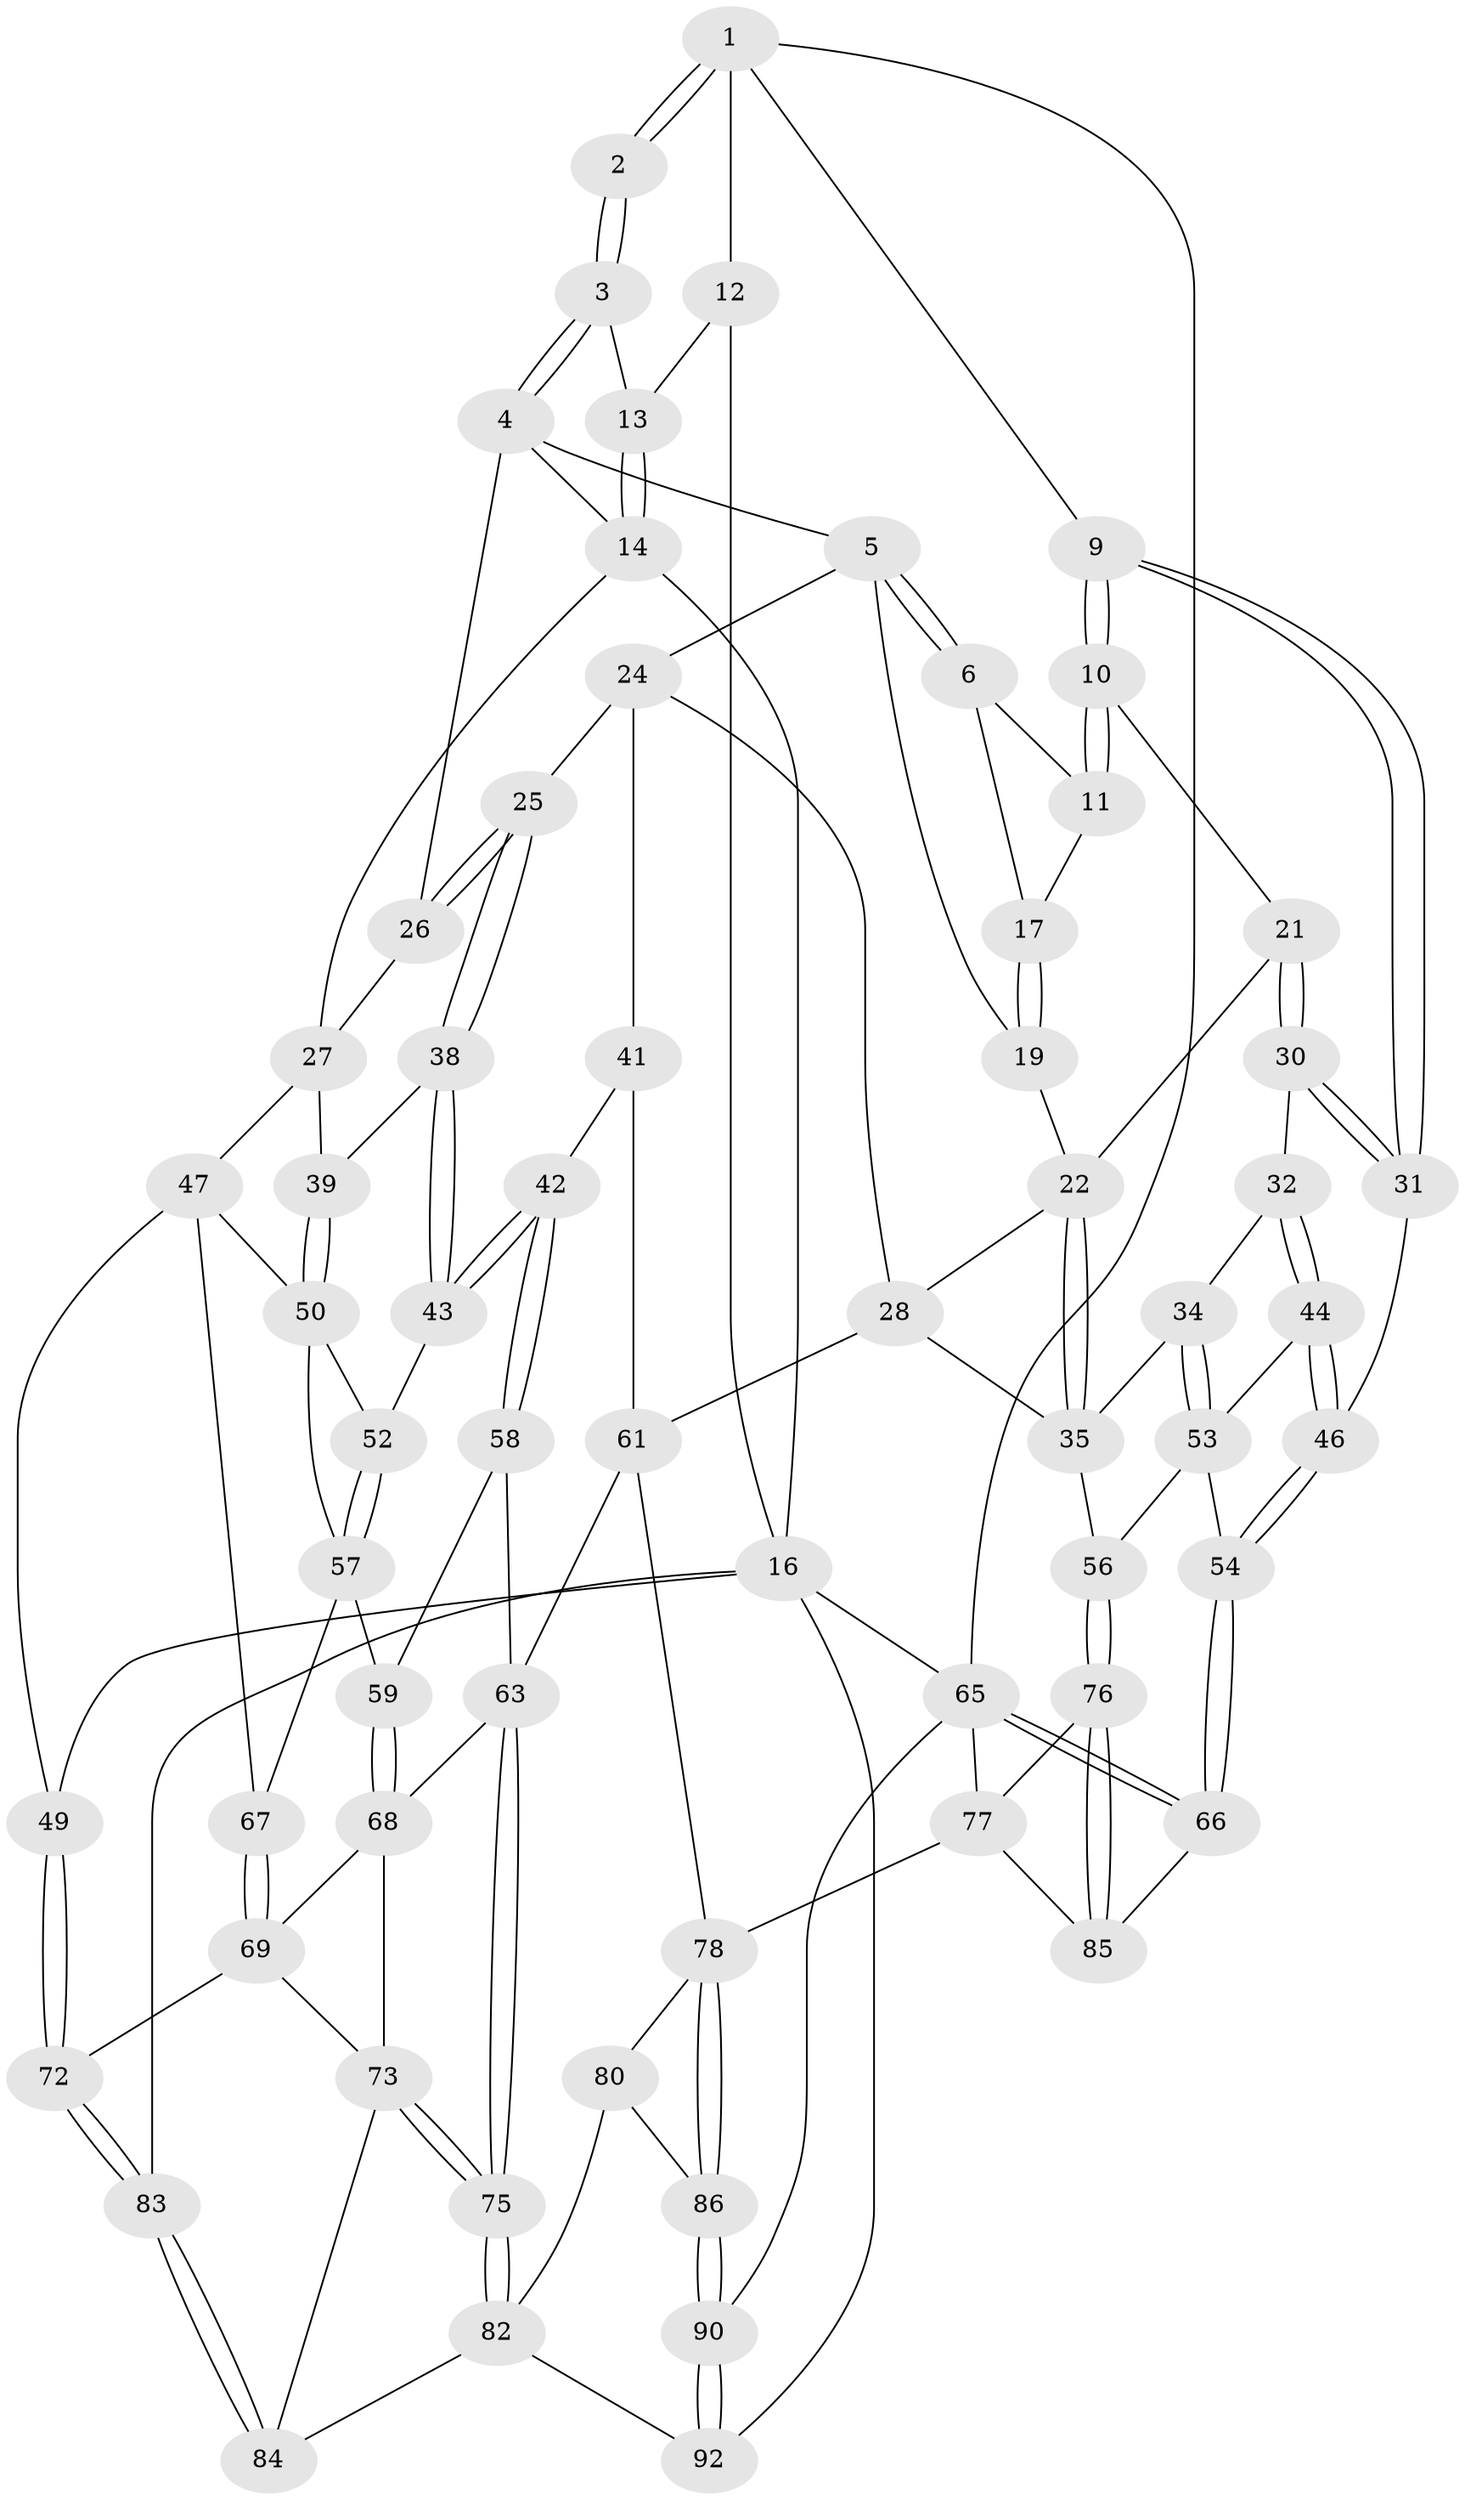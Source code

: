 // Generated by graph-tools (version 1.1) at 2025/52/02/27/25 19:52:40]
// undirected, 65 vertices, 148 edges
graph export_dot {
graph [start="1"]
  node [color=gray90,style=filled];
  1 [pos="+0.825282809286735+0",super="+8"];
  2 [pos="+0.32311113235638134+0"];
  3 [pos="+0.33372786240274965+0"];
  4 [pos="+0.35737510355768515+0.06503177931781606",super="+18"];
  5 [pos="+0.5298667499247439+0.17175276214797167",super="+20"];
  6 [pos="+0.661609393389324+0.07190923152913177",super="+7"];
  9 [pos="+1+0"];
  10 [pos="+0.8896695904085241+0.2175506668775246"];
  11 [pos="+0.8370387710289487+0.17603996286497148"];
  12 [pos="+0.05686727374246173+0"];
  13 [pos="+0.07553335511574237+0.10543344318072996"];
  14 [pos="+0.061614483423647594+0.1328491920594794",super="+15"];
  16 [pos="+0+0.23560601088024516",super="+93"];
  17 [pos="+0.7643761531319162+0.18804299261639532"];
  19 [pos="+0.6782048017815956+0.30004012513966843"];
  21 [pos="+0.912800655365138+0.325043121518936"];
  22 [pos="+0.773626028508938+0.37126014504833244",super="+23"];
  24 [pos="+0.5184261737424383+0.35334613064193654",super="+29"];
  25 [pos="+0.2992851088317104+0.38055011031566893"];
  26 [pos="+0.23364753091636437+0.33008918109335106"];
  27 [pos="+0.14497100146554767+0.3656581232719562",super="+40"];
  28 [pos="+0.6494222787222703+0.5559673473036727",super="+37"];
  30 [pos="+0.9905333519823483+0.3688207853866287"];
  31 [pos="+1+0.3764523377614413"];
  32 [pos="+0.9853050246814395+0.3782825042340928",super="+33"];
  34 [pos="+0.8877997338539114+0.5138071482116005"];
  35 [pos="+0.8387978902618436+0.5322764039325881",super="+36"];
  38 [pos="+0.3144442780541226+0.443326995960994"];
  39 [pos="+0.22028926191351275+0.5418044965098832"];
  41 [pos="+0.46851293874584904+0.558566086836896"];
  42 [pos="+0.4199421130269373+0.564433735665788"];
  43 [pos="+0.3555187241205068+0.5299602225578992"];
  44 [pos="+0.9727561184432271+0.5504605477892609",super="+45"];
  46 [pos="+1+0.44116499458969133"];
  47 [pos="+0.02508622771561203+0.6374657785337317",super="+48"];
  49 [pos="+0+0.7212850092717352"];
  50 [pos="+0.22458768520750397+0.56102785628471",super="+51"];
  52 [pos="+0.3012281703893945+0.5758002718849139"];
  53 [pos="+0.9524060058196748+0.5795000990414338",super="+55"];
  54 [pos="+1+0.736423315175337"];
  56 [pos="+0.772138718065187+0.7162302645063117"];
  57 [pos="+0.2696422795194091+0.6658280384448225",super="+60"];
  58 [pos="+0.37038927578709574+0.7039969631798515"];
  59 [pos="+0.33310320387203357+0.705071594302949"];
  61 [pos="+0.5485976282059494+0.7800566724118325",super="+62"];
  63 [pos="+0.4886817167740524+0.7613251917112801",super="+64"];
  65 [pos="+1+1",super="+89"];
  66 [pos="+1+0.8960276642516165"];
  67 [pos="+0.21256081024504112+0.7678669354004216"];
  68 [pos="+0.30763840075180204+0.8070281104835748",super="+70"];
  69 [pos="+0.21369677440056756+0.7764335448379868",super="+71"];
  72 [pos="+0+0.7268563712618562"];
  73 [pos="+0.3466240612763145+0.8762178873698029",super="+74"];
  75 [pos="+0.34672053547411125+0.8764313616793042"];
  76 [pos="+0.7735428717219515+0.722211439093709"];
  77 [pos="+0.6745736465542751+0.9021557822639774",super="+88"];
  78 [pos="+0.6048611987278251+0.8901965816503313",super="+79"];
  80 [pos="+0.5156632802682521+0.8414415247041256",super="+81"];
  82 [pos="+0.35026277862254523+0.9014814079795649",super="+91"];
  83 [pos="+0+0.87954431817663"];
  84 [pos="+0.18210192974242045+0.873649051062141"];
  85 [pos="+0.8502502467668084+0.8945590509205141"];
  86 [pos="+0.5675233994338529+1",super="+87"];
  90 [pos="+0.5793950355235838+1"];
  92 [pos="+0.16709798946317062+1"];
  1 -- 2;
  1 -- 2;
  1 -- 65;
  1 -- 12;
  1 -- 9;
  2 -- 3;
  2 -- 3;
  3 -- 4;
  3 -- 4;
  3 -- 13;
  4 -- 5;
  4 -- 26;
  4 -- 14;
  5 -- 6;
  5 -- 6;
  5 -- 24;
  5 -- 19;
  6 -- 17;
  6 -- 11;
  9 -- 10;
  9 -- 10;
  9 -- 31;
  9 -- 31;
  10 -- 11;
  10 -- 11;
  10 -- 21;
  11 -- 17;
  12 -- 13;
  12 -- 16;
  13 -- 14;
  13 -- 14;
  14 -- 16;
  14 -- 27;
  16 -- 49;
  16 -- 65;
  16 -- 83;
  16 -- 92;
  17 -- 19;
  17 -- 19;
  19 -- 22;
  21 -- 22;
  21 -- 30;
  21 -- 30;
  22 -- 35;
  22 -- 35;
  22 -- 28;
  24 -- 25;
  24 -- 41;
  24 -- 28;
  25 -- 26;
  25 -- 26;
  25 -- 38;
  25 -- 38;
  26 -- 27;
  27 -- 47;
  27 -- 39;
  28 -- 61;
  28 -- 35;
  30 -- 31;
  30 -- 31;
  30 -- 32;
  31 -- 46;
  32 -- 44 [weight=2];
  32 -- 44;
  32 -- 34;
  34 -- 35;
  34 -- 53;
  34 -- 53;
  35 -- 56;
  38 -- 39;
  38 -- 43;
  38 -- 43;
  39 -- 50;
  39 -- 50;
  41 -- 42;
  41 -- 61;
  42 -- 43;
  42 -- 43;
  42 -- 58;
  42 -- 58;
  43 -- 52;
  44 -- 46;
  44 -- 46;
  44 -- 53;
  46 -- 54;
  46 -- 54;
  47 -- 50;
  47 -- 49;
  47 -- 67;
  49 -- 72;
  49 -- 72;
  50 -- 52;
  50 -- 57;
  52 -- 57;
  52 -- 57;
  53 -- 56;
  53 -- 54;
  54 -- 66;
  54 -- 66;
  56 -- 76;
  56 -- 76;
  57 -- 67;
  57 -- 59;
  58 -- 59;
  58 -- 63;
  59 -- 68;
  59 -- 68;
  61 -- 63;
  61 -- 78;
  63 -- 75;
  63 -- 75;
  63 -- 68;
  65 -- 66;
  65 -- 66;
  65 -- 90;
  65 -- 77;
  66 -- 85;
  67 -- 69;
  67 -- 69;
  68 -- 69;
  68 -- 73;
  69 -- 72;
  69 -- 73;
  72 -- 83;
  72 -- 83;
  73 -- 75;
  73 -- 75;
  73 -- 84;
  75 -- 82;
  75 -- 82;
  76 -- 77;
  76 -- 85;
  76 -- 85;
  77 -- 78;
  77 -- 85;
  78 -- 86;
  78 -- 86;
  78 -- 80;
  80 -- 82;
  80 -- 86 [weight=2];
  82 -- 84;
  82 -- 92;
  83 -- 84;
  83 -- 84;
  86 -- 90;
  86 -- 90;
  90 -- 92;
  90 -- 92;
}
